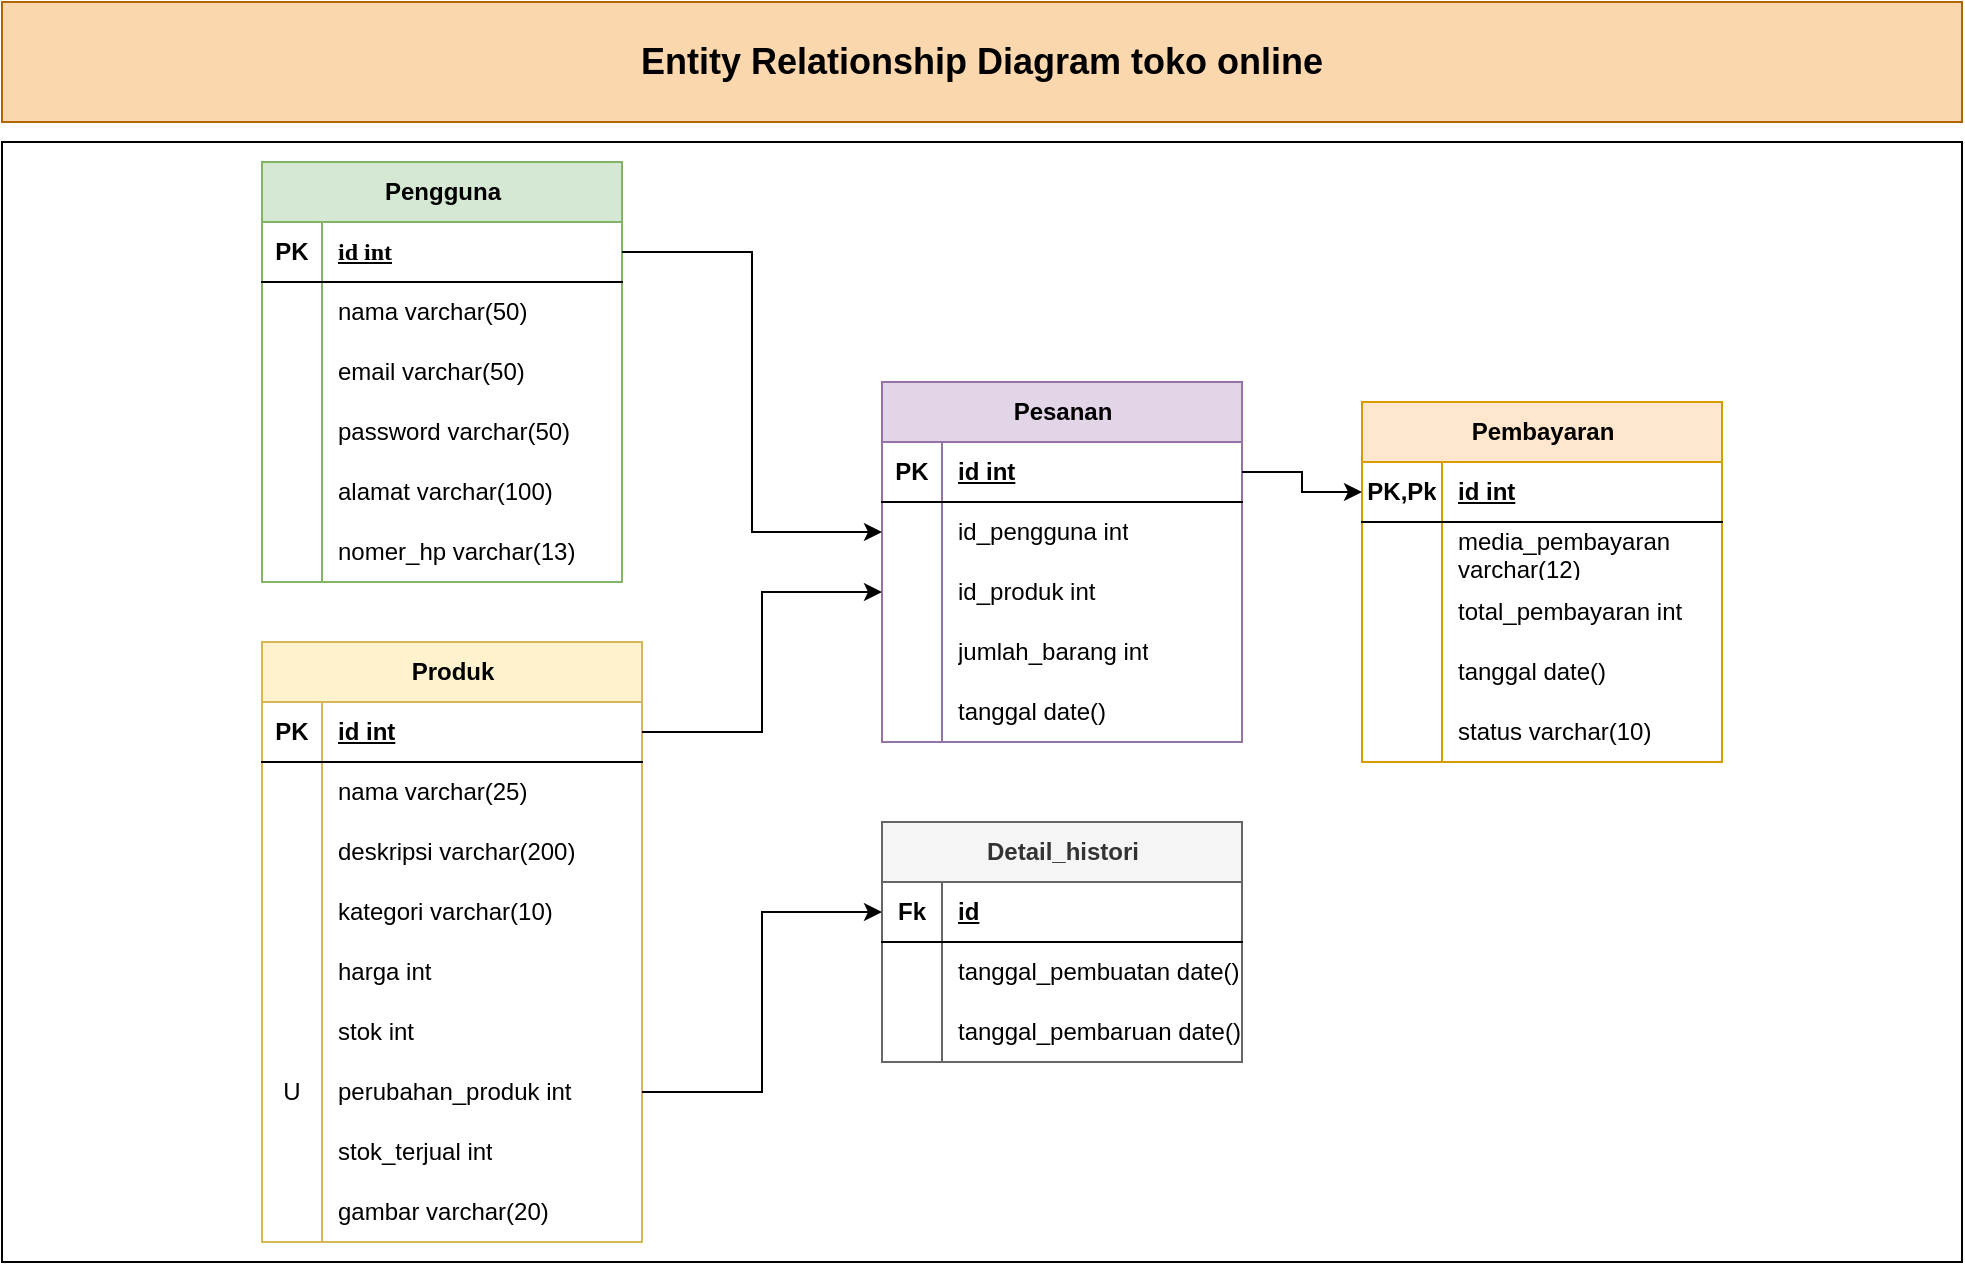 <mxfile version="21.3.3" type="github">
  <diagram id="R2lEEEUBdFMjLlhIrx00" name="Page-1">
    <mxGraphModel dx="1885" dy="565" grid="1" gridSize="10" guides="1" tooltips="1" connect="1" arrows="1" fold="1" page="1" pageScale="1" pageWidth="850" pageHeight="1100" math="0" shadow="0" extFonts="Permanent Marker^https://fonts.googleapis.com/css?family=Permanent+Marker">
      <root>
        <mxCell id="0" />
        <mxCell id="1" parent="0" />
        <mxCell id="idHBYCq8AWL4avDtjtjS-47" value="" style="rounded=0;whiteSpace=wrap;html=1;" vertex="1" parent="1">
          <mxGeometry x="-140" y="150" width="980" height="560" as="geometry" />
        </mxCell>
        <mxCell id="5XsMmQB9viTLJPg_GMzA-33" value="Produk" style="shape=table;startSize=30;container=1;collapsible=1;childLayout=tableLayout;fixedRows=1;rowLines=0;fontStyle=1;align=center;resizeLast=1;html=1;fillColor=#fff2cc;strokeColor=#d6b656;" parent="1" vertex="1">
          <mxGeometry x="-10" y="400" width="190" height="300" as="geometry" />
        </mxCell>
        <mxCell id="5XsMmQB9viTLJPg_GMzA-34" value="" style="shape=tableRow;horizontal=0;startSize=0;swimlaneHead=0;swimlaneBody=0;fillColor=none;collapsible=0;dropTarget=0;points=[[0,0.5],[1,0.5]];portConstraint=eastwest;top=0;left=0;right=0;bottom=1;" parent="5XsMmQB9viTLJPg_GMzA-33" vertex="1">
          <mxGeometry y="30" width="190" height="30" as="geometry" />
        </mxCell>
        <mxCell id="5XsMmQB9viTLJPg_GMzA-35" value="PK" style="shape=partialRectangle;connectable=0;fillColor=none;top=0;left=0;bottom=0;right=0;fontStyle=1;overflow=hidden;whiteSpace=wrap;html=1;" parent="5XsMmQB9viTLJPg_GMzA-34" vertex="1">
          <mxGeometry width="30" height="30" as="geometry">
            <mxRectangle width="30" height="30" as="alternateBounds" />
          </mxGeometry>
        </mxCell>
        <mxCell id="5XsMmQB9viTLJPg_GMzA-36" value="id int" style="shape=partialRectangle;connectable=0;fillColor=none;top=0;left=0;bottom=0;right=0;align=left;spacingLeft=6;fontStyle=5;overflow=hidden;whiteSpace=wrap;html=1;" parent="5XsMmQB9viTLJPg_GMzA-34" vertex="1">
          <mxGeometry x="30" width="160" height="30" as="geometry">
            <mxRectangle width="160" height="30" as="alternateBounds" />
          </mxGeometry>
        </mxCell>
        <mxCell id="5XsMmQB9viTLJPg_GMzA-37" value="" style="shape=tableRow;horizontal=0;startSize=0;swimlaneHead=0;swimlaneBody=0;fillColor=none;collapsible=0;dropTarget=0;points=[[0,0.5],[1,0.5]];portConstraint=eastwest;top=0;left=0;right=0;bottom=0;" parent="5XsMmQB9viTLJPg_GMzA-33" vertex="1">
          <mxGeometry y="60" width="190" height="30" as="geometry" />
        </mxCell>
        <mxCell id="5XsMmQB9viTLJPg_GMzA-38" value="" style="shape=partialRectangle;connectable=0;fillColor=none;top=0;left=0;bottom=0;right=0;editable=1;overflow=hidden;whiteSpace=wrap;html=1;" parent="5XsMmQB9viTLJPg_GMzA-37" vertex="1">
          <mxGeometry width="30" height="30" as="geometry">
            <mxRectangle width="30" height="30" as="alternateBounds" />
          </mxGeometry>
        </mxCell>
        <mxCell id="5XsMmQB9viTLJPg_GMzA-39" value="nama varchar(25)" style="shape=partialRectangle;connectable=0;fillColor=none;top=0;left=0;bottom=0;right=0;align=left;spacingLeft=6;overflow=hidden;whiteSpace=wrap;html=1;" parent="5XsMmQB9viTLJPg_GMzA-37" vertex="1">
          <mxGeometry x="30" width="160" height="30" as="geometry">
            <mxRectangle width="160" height="30" as="alternateBounds" />
          </mxGeometry>
        </mxCell>
        <mxCell id="5XsMmQB9viTLJPg_GMzA-40" value="" style="shape=tableRow;horizontal=0;startSize=0;swimlaneHead=0;swimlaneBody=0;fillColor=none;collapsible=0;dropTarget=0;points=[[0,0.5],[1,0.5]];portConstraint=eastwest;top=0;left=0;right=0;bottom=0;" parent="5XsMmQB9viTLJPg_GMzA-33" vertex="1">
          <mxGeometry y="90" width="190" height="30" as="geometry" />
        </mxCell>
        <mxCell id="5XsMmQB9viTLJPg_GMzA-41" value="" style="shape=partialRectangle;connectable=0;fillColor=none;top=0;left=0;bottom=0;right=0;editable=1;overflow=hidden;whiteSpace=wrap;html=1;" parent="5XsMmQB9viTLJPg_GMzA-40" vertex="1">
          <mxGeometry width="30" height="30" as="geometry">
            <mxRectangle width="30" height="30" as="alternateBounds" />
          </mxGeometry>
        </mxCell>
        <mxCell id="5XsMmQB9viTLJPg_GMzA-42" value="deskripsi varchar(200)" style="shape=partialRectangle;connectable=0;fillColor=none;top=0;left=0;bottom=0;right=0;align=left;spacingLeft=6;overflow=hidden;whiteSpace=wrap;html=1;" parent="5XsMmQB9viTLJPg_GMzA-40" vertex="1">
          <mxGeometry x="30" width="160" height="30" as="geometry">
            <mxRectangle width="160" height="30" as="alternateBounds" />
          </mxGeometry>
        </mxCell>
        <mxCell id="5XsMmQB9viTLJPg_GMzA-43" value="" style="shape=tableRow;horizontal=0;startSize=0;swimlaneHead=0;swimlaneBody=0;fillColor=none;collapsible=0;dropTarget=0;points=[[0,0.5],[1,0.5]];portConstraint=eastwest;top=0;left=0;right=0;bottom=0;" parent="5XsMmQB9viTLJPg_GMzA-33" vertex="1">
          <mxGeometry y="120" width="190" height="30" as="geometry" />
        </mxCell>
        <mxCell id="5XsMmQB9viTLJPg_GMzA-44" value="" style="shape=partialRectangle;connectable=0;fillColor=none;top=0;left=0;bottom=0;right=0;editable=1;overflow=hidden;whiteSpace=wrap;html=1;" parent="5XsMmQB9viTLJPg_GMzA-43" vertex="1">
          <mxGeometry width="30" height="30" as="geometry">
            <mxRectangle width="30" height="30" as="alternateBounds" />
          </mxGeometry>
        </mxCell>
        <mxCell id="5XsMmQB9viTLJPg_GMzA-45" value="kategori varchar(10)" style="shape=partialRectangle;connectable=0;fillColor=none;top=0;left=0;bottom=0;right=0;align=left;spacingLeft=6;overflow=hidden;whiteSpace=wrap;html=1;" parent="5XsMmQB9viTLJPg_GMzA-43" vertex="1">
          <mxGeometry x="30" width="160" height="30" as="geometry">
            <mxRectangle width="160" height="30" as="alternateBounds" />
          </mxGeometry>
        </mxCell>
        <mxCell id="5XsMmQB9viTLJPg_GMzA-46" value="" style="shape=tableRow;horizontal=0;startSize=0;swimlaneHead=0;swimlaneBody=0;fillColor=none;collapsible=0;dropTarget=0;points=[[0,0.5],[1,0.5]];portConstraint=eastwest;top=0;left=0;right=0;bottom=0;" parent="5XsMmQB9viTLJPg_GMzA-33" vertex="1">
          <mxGeometry y="150" width="190" height="30" as="geometry" />
        </mxCell>
        <mxCell id="5XsMmQB9viTLJPg_GMzA-47" value="" style="shape=partialRectangle;connectable=0;fillColor=none;top=0;left=0;bottom=0;right=0;editable=1;overflow=hidden;whiteSpace=wrap;html=1;" parent="5XsMmQB9viTLJPg_GMzA-46" vertex="1">
          <mxGeometry width="30" height="30" as="geometry">
            <mxRectangle width="30" height="30" as="alternateBounds" />
          </mxGeometry>
        </mxCell>
        <mxCell id="5XsMmQB9viTLJPg_GMzA-48" value="harga int" style="shape=partialRectangle;connectable=0;fillColor=none;top=0;left=0;bottom=0;right=0;align=left;spacingLeft=6;overflow=hidden;whiteSpace=wrap;html=1;" parent="5XsMmQB9viTLJPg_GMzA-46" vertex="1">
          <mxGeometry x="30" width="160" height="30" as="geometry">
            <mxRectangle width="160" height="30" as="alternateBounds" />
          </mxGeometry>
        </mxCell>
        <mxCell id="5XsMmQB9viTLJPg_GMzA-49" value="" style="shape=tableRow;horizontal=0;startSize=0;swimlaneHead=0;swimlaneBody=0;fillColor=none;collapsible=0;dropTarget=0;points=[[0,0.5],[1,0.5]];portConstraint=eastwest;top=0;left=0;right=0;bottom=0;" parent="5XsMmQB9viTLJPg_GMzA-33" vertex="1">
          <mxGeometry y="180" width="190" height="30" as="geometry" />
        </mxCell>
        <mxCell id="5XsMmQB9viTLJPg_GMzA-50" value="" style="shape=partialRectangle;connectable=0;fillColor=none;top=0;left=0;bottom=0;right=0;editable=1;overflow=hidden;whiteSpace=wrap;html=1;" parent="5XsMmQB9viTLJPg_GMzA-49" vertex="1">
          <mxGeometry width="30" height="30" as="geometry">
            <mxRectangle width="30" height="30" as="alternateBounds" />
          </mxGeometry>
        </mxCell>
        <mxCell id="5XsMmQB9viTLJPg_GMzA-51" value="stok int" style="shape=partialRectangle;connectable=0;fillColor=none;top=0;left=0;bottom=0;right=0;align=left;spacingLeft=6;overflow=hidden;whiteSpace=wrap;html=1;" parent="5XsMmQB9viTLJPg_GMzA-49" vertex="1">
          <mxGeometry x="30" width="160" height="30" as="geometry">
            <mxRectangle width="160" height="30" as="alternateBounds" />
          </mxGeometry>
        </mxCell>
        <mxCell id="5XsMmQB9viTLJPg_GMzA-74" value="" style="shape=tableRow;horizontal=0;startSize=0;swimlaneHead=0;swimlaneBody=0;fillColor=none;collapsible=0;dropTarget=0;points=[[0,0.5],[1,0.5]];portConstraint=eastwest;top=0;left=0;right=0;bottom=0;" parent="5XsMmQB9viTLJPg_GMzA-33" vertex="1">
          <mxGeometry y="210" width="190" height="30" as="geometry" />
        </mxCell>
        <mxCell id="5XsMmQB9viTLJPg_GMzA-75" value="U" style="shape=partialRectangle;connectable=0;fillColor=none;top=0;left=0;bottom=0;right=0;editable=1;overflow=hidden;whiteSpace=wrap;html=1;" parent="5XsMmQB9viTLJPg_GMzA-74" vertex="1">
          <mxGeometry width="30" height="30" as="geometry">
            <mxRectangle width="30" height="30" as="alternateBounds" />
          </mxGeometry>
        </mxCell>
        <mxCell id="5XsMmQB9viTLJPg_GMzA-76" value="&lt;div&gt;perubahan_produk int&lt;/div&gt;" style="shape=partialRectangle;connectable=0;fillColor=none;top=0;left=0;bottom=0;right=0;align=left;spacingLeft=6;overflow=hidden;whiteSpace=wrap;html=1;" parent="5XsMmQB9viTLJPg_GMzA-74" vertex="1">
          <mxGeometry x="30" width="160" height="30" as="geometry">
            <mxRectangle width="160" height="30" as="alternateBounds" />
          </mxGeometry>
        </mxCell>
        <mxCell id="5XsMmQB9viTLJPg_GMzA-77" value="" style="shape=tableRow;horizontal=0;startSize=0;swimlaneHead=0;swimlaneBody=0;fillColor=none;collapsible=0;dropTarget=0;points=[[0,0.5],[1,0.5]];portConstraint=eastwest;top=0;left=0;right=0;bottom=0;" parent="5XsMmQB9viTLJPg_GMzA-33" vertex="1">
          <mxGeometry y="240" width="190" height="30" as="geometry" />
        </mxCell>
        <mxCell id="5XsMmQB9viTLJPg_GMzA-78" value="" style="shape=partialRectangle;connectable=0;fillColor=none;top=0;left=0;bottom=0;right=0;editable=1;overflow=hidden;whiteSpace=wrap;html=1;" parent="5XsMmQB9viTLJPg_GMzA-77" vertex="1">
          <mxGeometry width="30" height="30" as="geometry">
            <mxRectangle width="30" height="30" as="alternateBounds" />
          </mxGeometry>
        </mxCell>
        <mxCell id="5XsMmQB9viTLJPg_GMzA-79" value="stok_terjual int" style="shape=partialRectangle;connectable=0;fillColor=none;top=0;left=0;bottom=0;right=0;align=left;spacingLeft=6;overflow=hidden;whiteSpace=wrap;html=1;" parent="5XsMmQB9viTLJPg_GMzA-77" vertex="1">
          <mxGeometry x="30" width="160" height="30" as="geometry">
            <mxRectangle width="160" height="30" as="alternateBounds" />
          </mxGeometry>
        </mxCell>
        <mxCell id="idHBYCq8AWL4avDtjtjS-1" value="" style="shape=tableRow;horizontal=0;startSize=0;swimlaneHead=0;swimlaneBody=0;fillColor=none;collapsible=0;dropTarget=0;points=[[0,0.5],[1,0.5]];portConstraint=eastwest;top=0;left=0;right=0;bottom=0;" vertex="1" parent="5XsMmQB9viTLJPg_GMzA-33">
          <mxGeometry y="270" width="190" height="30" as="geometry" />
        </mxCell>
        <mxCell id="idHBYCq8AWL4avDtjtjS-2" value="" style="shape=partialRectangle;connectable=0;fillColor=none;top=0;left=0;bottom=0;right=0;editable=1;overflow=hidden;whiteSpace=wrap;html=1;" vertex="1" parent="idHBYCq8AWL4avDtjtjS-1">
          <mxGeometry width="30" height="30" as="geometry">
            <mxRectangle width="30" height="30" as="alternateBounds" />
          </mxGeometry>
        </mxCell>
        <mxCell id="idHBYCq8AWL4avDtjtjS-3" value="gambar varchar(20)" style="shape=partialRectangle;connectable=0;fillColor=none;top=0;left=0;bottom=0;right=0;align=left;spacingLeft=6;overflow=hidden;whiteSpace=wrap;html=1;" vertex="1" parent="idHBYCq8AWL4avDtjtjS-1">
          <mxGeometry x="30" width="160" height="30" as="geometry">
            <mxRectangle width="160" height="30" as="alternateBounds" />
          </mxGeometry>
        </mxCell>
        <mxCell id="5XsMmQB9viTLJPg_GMzA-52" value="Pengguna" style="shape=table;startSize=30;container=1;collapsible=1;childLayout=tableLayout;fixedRows=1;rowLines=0;fontStyle=1;align=center;resizeLast=1;html=1;fillColor=#d5e8d4;strokeColor=#82b366;" parent="1" vertex="1">
          <mxGeometry x="-10" y="160" width="180" height="210" as="geometry" />
        </mxCell>
        <mxCell id="5XsMmQB9viTLJPg_GMzA-53" value="" style="shape=tableRow;horizontal=0;startSize=0;swimlaneHead=0;swimlaneBody=0;fillColor=none;collapsible=0;dropTarget=0;points=[[0,0.5],[1,0.5]];portConstraint=eastwest;top=0;left=0;right=0;bottom=1;" parent="5XsMmQB9viTLJPg_GMzA-52" vertex="1">
          <mxGeometry y="30" width="180" height="30" as="geometry" />
        </mxCell>
        <mxCell id="5XsMmQB9viTLJPg_GMzA-54" value="PK" style="shape=partialRectangle;connectable=0;fillColor=none;top=0;left=0;bottom=0;right=0;fontStyle=1;overflow=hidden;whiteSpace=wrap;html=1;" parent="5XsMmQB9viTLJPg_GMzA-53" vertex="1">
          <mxGeometry width="30" height="30" as="geometry">
            <mxRectangle width="30" height="30" as="alternateBounds" />
          </mxGeometry>
        </mxCell>
        <mxCell id="5XsMmQB9viTLJPg_GMzA-55" value="&lt;font face=&quot;Times New Roman&quot;&gt;id int&lt;/font&gt;" style="shape=partialRectangle;connectable=0;fillColor=none;top=0;left=0;bottom=0;right=0;align=left;spacingLeft=6;fontStyle=5;overflow=hidden;whiteSpace=wrap;html=1;" parent="5XsMmQB9viTLJPg_GMzA-53" vertex="1">
          <mxGeometry x="30" width="150" height="30" as="geometry">
            <mxRectangle width="150" height="30" as="alternateBounds" />
          </mxGeometry>
        </mxCell>
        <mxCell id="5XsMmQB9viTLJPg_GMzA-56" value="" style="shape=tableRow;horizontal=0;startSize=0;swimlaneHead=0;swimlaneBody=0;fillColor=none;collapsible=0;dropTarget=0;points=[[0,0.5],[1,0.5]];portConstraint=eastwest;top=0;left=0;right=0;bottom=0;" parent="5XsMmQB9viTLJPg_GMzA-52" vertex="1">
          <mxGeometry y="60" width="180" height="30" as="geometry" />
        </mxCell>
        <mxCell id="5XsMmQB9viTLJPg_GMzA-57" value="" style="shape=partialRectangle;connectable=0;fillColor=none;top=0;left=0;bottom=0;right=0;editable=1;overflow=hidden;whiteSpace=wrap;html=1;" parent="5XsMmQB9viTLJPg_GMzA-56" vertex="1">
          <mxGeometry width="30" height="30" as="geometry">
            <mxRectangle width="30" height="30" as="alternateBounds" />
          </mxGeometry>
        </mxCell>
        <mxCell id="5XsMmQB9viTLJPg_GMzA-58" value="nama varchar(50)" style="shape=partialRectangle;connectable=0;fillColor=none;top=0;left=0;bottom=0;right=0;align=left;spacingLeft=6;overflow=hidden;whiteSpace=wrap;html=1;" parent="5XsMmQB9viTLJPg_GMzA-56" vertex="1">
          <mxGeometry x="30" width="150" height="30" as="geometry">
            <mxRectangle width="150" height="30" as="alternateBounds" />
          </mxGeometry>
        </mxCell>
        <mxCell id="5XsMmQB9viTLJPg_GMzA-59" value="" style="shape=tableRow;horizontal=0;startSize=0;swimlaneHead=0;swimlaneBody=0;fillColor=none;collapsible=0;dropTarget=0;points=[[0,0.5],[1,0.5]];portConstraint=eastwest;top=0;left=0;right=0;bottom=0;" parent="5XsMmQB9viTLJPg_GMzA-52" vertex="1">
          <mxGeometry y="90" width="180" height="30" as="geometry" />
        </mxCell>
        <mxCell id="5XsMmQB9viTLJPg_GMzA-60" value="" style="shape=partialRectangle;connectable=0;fillColor=none;top=0;left=0;bottom=0;right=0;editable=1;overflow=hidden;whiteSpace=wrap;html=1;" parent="5XsMmQB9viTLJPg_GMzA-59" vertex="1">
          <mxGeometry width="30" height="30" as="geometry">
            <mxRectangle width="30" height="30" as="alternateBounds" />
          </mxGeometry>
        </mxCell>
        <mxCell id="5XsMmQB9viTLJPg_GMzA-61" value="email varchar(50)" style="shape=partialRectangle;connectable=0;fillColor=none;top=0;left=0;bottom=0;right=0;align=left;spacingLeft=6;overflow=hidden;whiteSpace=wrap;html=1;" parent="5XsMmQB9viTLJPg_GMzA-59" vertex="1">
          <mxGeometry x="30" width="150" height="30" as="geometry">
            <mxRectangle width="150" height="30" as="alternateBounds" />
          </mxGeometry>
        </mxCell>
        <mxCell id="5XsMmQB9viTLJPg_GMzA-62" value="" style="shape=tableRow;horizontal=0;startSize=0;swimlaneHead=0;swimlaneBody=0;fillColor=none;collapsible=0;dropTarget=0;points=[[0,0.5],[1,0.5]];portConstraint=eastwest;top=0;left=0;right=0;bottom=0;" parent="5XsMmQB9viTLJPg_GMzA-52" vertex="1">
          <mxGeometry y="120" width="180" height="30" as="geometry" />
        </mxCell>
        <mxCell id="5XsMmQB9viTLJPg_GMzA-63" value="" style="shape=partialRectangle;connectable=0;fillColor=none;top=0;left=0;bottom=0;right=0;editable=1;overflow=hidden;whiteSpace=wrap;html=1;" parent="5XsMmQB9viTLJPg_GMzA-62" vertex="1">
          <mxGeometry width="30" height="30" as="geometry">
            <mxRectangle width="30" height="30" as="alternateBounds" />
          </mxGeometry>
        </mxCell>
        <mxCell id="5XsMmQB9viTLJPg_GMzA-64" value="password varchar(50)" style="shape=partialRectangle;connectable=0;fillColor=none;top=0;left=0;bottom=0;right=0;align=left;spacingLeft=6;overflow=hidden;whiteSpace=wrap;html=1;" parent="5XsMmQB9viTLJPg_GMzA-62" vertex="1">
          <mxGeometry x="30" width="150" height="30" as="geometry">
            <mxRectangle width="150" height="30" as="alternateBounds" />
          </mxGeometry>
        </mxCell>
        <mxCell id="5XsMmQB9viTLJPg_GMzA-65" value="" style="shape=tableRow;horizontal=0;startSize=0;swimlaneHead=0;swimlaneBody=0;fillColor=none;collapsible=0;dropTarget=0;points=[[0,0.5],[1,0.5]];portConstraint=eastwest;top=0;left=0;right=0;bottom=0;" parent="5XsMmQB9viTLJPg_GMzA-52" vertex="1">
          <mxGeometry y="150" width="180" height="30" as="geometry" />
        </mxCell>
        <mxCell id="5XsMmQB9viTLJPg_GMzA-66" value="" style="shape=partialRectangle;connectable=0;fillColor=none;top=0;left=0;bottom=0;right=0;editable=1;overflow=hidden;whiteSpace=wrap;html=1;" parent="5XsMmQB9viTLJPg_GMzA-65" vertex="1">
          <mxGeometry width="30" height="30" as="geometry">
            <mxRectangle width="30" height="30" as="alternateBounds" />
          </mxGeometry>
        </mxCell>
        <mxCell id="5XsMmQB9viTLJPg_GMzA-67" value="alamat varchar(100)" style="shape=partialRectangle;connectable=0;fillColor=none;top=0;left=0;bottom=0;right=0;align=left;spacingLeft=6;overflow=hidden;whiteSpace=wrap;html=1;" parent="5XsMmQB9viTLJPg_GMzA-65" vertex="1">
          <mxGeometry x="30" width="150" height="30" as="geometry">
            <mxRectangle width="150" height="30" as="alternateBounds" />
          </mxGeometry>
        </mxCell>
        <mxCell id="5XsMmQB9viTLJPg_GMzA-68" value="" style="shape=tableRow;horizontal=0;startSize=0;swimlaneHead=0;swimlaneBody=0;fillColor=none;collapsible=0;dropTarget=0;points=[[0,0.5],[1,0.5]];portConstraint=eastwest;top=0;left=0;right=0;bottom=0;" parent="5XsMmQB9viTLJPg_GMzA-52" vertex="1">
          <mxGeometry y="180" width="180" height="30" as="geometry" />
        </mxCell>
        <mxCell id="5XsMmQB9viTLJPg_GMzA-69" value="" style="shape=partialRectangle;connectable=0;fillColor=none;top=0;left=0;bottom=0;right=0;editable=1;overflow=hidden;whiteSpace=wrap;html=1;" parent="5XsMmQB9viTLJPg_GMzA-68" vertex="1">
          <mxGeometry width="30" height="30" as="geometry">
            <mxRectangle width="30" height="30" as="alternateBounds" />
          </mxGeometry>
        </mxCell>
        <mxCell id="5XsMmQB9viTLJPg_GMzA-70" value="nomer_hp varchar(13)" style="shape=partialRectangle;connectable=0;fillColor=none;top=0;left=0;bottom=0;right=0;align=left;spacingLeft=6;overflow=hidden;whiteSpace=wrap;html=1;" parent="5XsMmQB9viTLJPg_GMzA-68" vertex="1">
          <mxGeometry x="30" width="150" height="30" as="geometry">
            <mxRectangle width="150" height="30" as="alternateBounds" />
          </mxGeometry>
        </mxCell>
        <mxCell id="5XsMmQB9viTLJPg_GMzA-83" value="Pesanan" style="shape=table;startSize=30;container=1;collapsible=1;childLayout=tableLayout;fixedRows=1;rowLines=0;fontStyle=1;align=center;resizeLast=1;html=1;fillColor=#e1d5e7;strokeColor=#9673a6;" parent="1" vertex="1">
          <mxGeometry x="300" y="270" width="180" height="180" as="geometry" />
        </mxCell>
        <mxCell id="5XsMmQB9viTLJPg_GMzA-84" value="" style="shape=tableRow;horizontal=0;startSize=0;swimlaneHead=0;swimlaneBody=0;fillColor=none;collapsible=0;dropTarget=0;points=[[0,0.5],[1,0.5]];portConstraint=eastwest;top=0;left=0;right=0;bottom=1;" parent="5XsMmQB9viTLJPg_GMzA-83" vertex="1">
          <mxGeometry y="30" width="180" height="30" as="geometry" />
        </mxCell>
        <mxCell id="5XsMmQB9viTLJPg_GMzA-85" value="PK" style="shape=partialRectangle;connectable=0;fillColor=none;top=0;left=0;bottom=0;right=0;fontStyle=1;overflow=hidden;whiteSpace=wrap;html=1;" parent="5XsMmQB9viTLJPg_GMzA-84" vertex="1">
          <mxGeometry width="30" height="30" as="geometry">
            <mxRectangle width="30" height="30" as="alternateBounds" />
          </mxGeometry>
        </mxCell>
        <mxCell id="5XsMmQB9viTLJPg_GMzA-86" value="id int" style="shape=partialRectangle;connectable=0;fillColor=none;top=0;left=0;bottom=0;right=0;align=left;spacingLeft=6;fontStyle=5;overflow=hidden;whiteSpace=wrap;html=1;" parent="5XsMmQB9viTLJPg_GMzA-84" vertex="1">
          <mxGeometry x="30" width="150" height="30" as="geometry">
            <mxRectangle width="150" height="30" as="alternateBounds" />
          </mxGeometry>
        </mxCell>
        <mxCell id="5XsMmQB9viTLJPg_GMzA-90" value="" style="shape=tableRow;horizontal=0;startSize=0;swimlaneHead=0;swimlaneBody=0;fillColor=none;collapsible=0;dropTarget=0;points=[[0,0.5],[1,0.5]];portConstraint=eastwest;top=0;left=0;right=0;bottom=0;" parent="5XsMmQB9viTLJPg_GMzA-83" vertex="1">
          <mxGeometry y="60" width="180" height="30" as="geometry" />
        </mxCell>
        <mxCell id="5XsMmQB9viTLJPg_GMzA-91" value="" style="shape=partialRectangle;connectable=0;fillColor=none;top=0;left=0;bottom=0;right=0;editable=1;overflow=hidden;whiteSpace=wrap;html=1;" parent="5XsMmQB9viTLJPg_GMzA-90" vertex="1">
          <mxGeometry width="30" height="30" as="geometry">
            <mxRectangle width="30" height="30" as="alternateBounds" />
          </mxGeometry>
        </mxCell>
        <mxCell id="5XsMmQB9viTLJPg_GMzA-92" value="id_pengguna int" style="shape=partialRectangle;connectable=0;fillColor=none;top=0;left=0;bottom=0;right=0;align=left;spacingLeft=6;overflow=hidden;whiteSpace=wrap;html=1;" parent="5XsMmQB9viTLJPg_GMzA-90" vertex="1">
          <mxGeometry x="30" width="150" height="30" as="geometry">
            <mxRectangle width="150" height="30" as="alternateBounds" />
          </mxGeometry>
        </mxCell>
        <mxCell id="5XsMmQB9viTLJPg_GMzA-87" value="" style="shape=tableRow;horizontal=0;startSize=0;swimlaneHead=0;swimlaneBody=0;fillColor=none;collapsible=0;dropTarget=0;points=[[0,0.5],[1,0.5]];portConstraint=eastwest;top=0;left=0;right=0;bottom=0;" parent="5XsMmQB9viTLJPg_GMzA-83" vertex="1">
          <mxGeometry y="90" width="180" height="30" as="geometry" />
        </mxCell>
        <mxCell id="5XsMmQB9viTLJPg_GMzA-88" value="" style="shape=partialRectangle;connectable=0;fillColor=none;top=0;left=0;bottom=0;right=0;editable=1;overflow=hidden;whiteSpace=wrap;html=1;" parent="5XsMmQB9viTLJPg_GMzA-87" vertex="1">
          <mxGeometry width="30" height="30" as="geometry">
            <mxRectangle width="30" height="30" as="alternateBounds" />
          </mxGeometry>
        </mxCell>
        <mxCell id="5XsMmQB9viTLJPg_GMzA-89" value="id_produk int" style="shape=partialRectangle;connectable=0;fillColor=none;top=0;left=0;bottom=0;right=0;align=left;spacingLeft=6;overflow=hidden;whiteSpace=wrap;html=1;" parent="5XsMmQB9viTLJPg_GMzA-87" vertex="1">
          <mxGeometry x="30" width="150" height="30" as="geometry">
            <mxRectangle width="150" height="30" as="alternateBounds" />
          </mxGeometry>
        </mxCell>
        <mxCell id="idHBYCq8AWL4avDtjtjS-42" value="" style="shape=tableRow;horizontal=0;startSize=0;swimlaneHead=0;swimlaneBody=0;fillColor=none;collapsible=0;dropTarget=0;points=[[0,0.5],[1,0.5]];portConstraint=eastwest;top=0;left=0;right=0;bottom=0;" vertex="1" parent="5XsMmQB9viTLJPg_GMzA-83">
          <mxGeometry y="120" width="180" height="30" as="geometry" />
        </mxCell>
        <mxCell id="idHBYCq8AWL4avDtjtjS-43" value="" style="shape=partialRectangle;connectable=0;fillColor=none;top=0;left=0;bottom=0;right=0;editable=1;overflow=hidden;whiteSpace=wrap;html=1;" vertex="1" parent="idHBYCq8AWL4avDtjtjS-42">
          <mxGeometry width="30" height="30" as="geometry">
            <mxRectangle width="30" height="30" as="alternateBounds" />
          </mxGeometry>
        </mxCell>
        <mxCell id="idHBYCq8AWL4avDtjtjS-44" value="jumlah_barang int" style="shape=partialRectangle;connectable=0;fillColor=none;top=0;left=0;bottom=0;right=0;align=left;spacingLeft=6;overflow=hidden;whiteSpace=wrap;html=1;" vertex="1" parent="idHBYCq8AWL4avDtjtjS-42">
          <mxGeometry x="30" width="150" height="30" as="geometry">
            <mxRectangle width="150" height="30" as="alternateBounds" />
          </mxGeometry>
        </mxCell>
        <mxCell id="idHBYCq8AWL4avDtjtjS-49" value="" style="shape=tableRow;horizontal=0;startSize=0;swimlaneHead=0;swimlaneBody=0;fillColor=none;collapsible=0;dropTarget=0;points=[[0,0.5],[1,0.5]];portConstraint=eastwest;top=0;left=0;right=0;bottom=0;" vertex="1" parent="5XsMmQB9viTLJPg_GMzA-83">
          <mxGeometry y="150" width="180" height="30" as="geometry" />
        </mxCell>
        <mxCell id="idHBYCq8AWL4avDtjtjS-50" value="" style="shape=partialRectangle;connectable=0;fillColor=none;top=0;left=0;bottom=0;right=0;editable=1;overflow=hidden;whiteSpace=wrap;html=1;" vertex="1" parent="idHBYCq8AWL4avDtjtjS-49">
          <mxGeometry width="30" height="30" as="geometry">
            <mxRectangle width="30" height="30" as="alternateBounds" />
          </mxGeometry>
        </mxCell>
        <mxCell id="idHBYCq8AWL4avDtjtjS-51" value="tanggal date()" style="shape=partialRectangle;connectable=0;fillColor=none;top=0;left=0;bottom=0;right=0;align=left;spacingLeft=6;overflow=hidden;whiteSpace=wrap;html=1;" vertex="1" parent="idHBYCq8AWL4avDtjtjS-49">
          <mxGeometry x="30" width="150" height="30" as="geometry">
            <mxRectangle width="150" height="30" as="alternateBounds" />
          </mxGeometry>
        </mxCell>
        <mxCell id="5XsMmQB9viTLJPg_GMzA-112" value="Detail_histori" style="shape=table;startSize=30;container=1;collapsible=1;childLayout=tableLayout;fixedRows=1;rowLines=0;fontStyle=1;align=center;resizeLast=1;html=1;fillColor=#f5f5f5;fontColor=#333333;strokeColor=#666666;" parent="1" vertex="1">
          <mxGeometry x="300" y="490" width="180" height="120" as="geometry" />
        </mxCell>
        <mxCell id="5XsMmQB9viTLJPg_GMzA-113" value="" style="shape=tableRow;horizontal=0;startSize=0;swimlaneHead=0;swimlaneBody=0;fillColor=none;collapsible=0;dropTarget=0;points=[[0,0.5],[1,0.5]];portConstraint=eastwest;top=0;left=0;right=0;bottom=1;" parent="5XsMmQB9viTLJPg_GMzA-112" vertex="1">
          <mxGeometry y="30" width="180" height="30" as="geometry" />
        </mxCell>
        <mxCell id="5XsMmQB9viTLJPg_GMzA-114" value="Fk" style="shape=partialRectangle;connectable=0;fillColor=none;top=0;left=0;bottom=0;right=0;fontStyle=1;overflow=hidden;whiteSpace=wrap;html=1;" parent="5XsMmQB9viTLJPg_GMzA-113" vertex="1">
          <mxGeometry width="30" height="30" as="geometry">
            <mxRectangle width="30" height="30" as="alternateBounds" />
          </mxGeometry>
        </mxCell>
        <mxCell id="5XsMmQB9viTLJPg_GMzA-115" value="id" style="shape=partialRectangle;connectable=0;fillColor=none;top=0;left=0;bottom=0;right=0;align=left;spacingLeft=6;fontStyle=5;overflow=hidden;whiteSpace=wrap;html=1;" parent="5XsMmQB9viTLJPg_GMzA-113" vertex="1">
          <mxGeometry x="30" width="150" height="30" as="geometry">
            <mxRectangle width="150" height="30" as="alternateBounds" />
          </mxGeometry>
        </mxCell>
        <mxCell id="5XsMmQB9viTLJPg_GMzA-116" value="" style="shape=tableRow;horizontal=0;startSize=0;swimlaneHead=0;swimlaneBody=0;fillColor=none;collapsible=0;dropTarget=0;points=[[0,0.5],[1,0.5]];portConstraint=eastwest;top=0;left=0;right=0;bottom=0;" parent="5XsMmQB9viTLJPg_GMzA-112" vertex="1">
          <mxGeometry y="60" width="180" height="30" as="geometry" />
        </mxCell>
        <mxCell id="5XsMmQB9viTLJPg_GMzA-117" value="" style="shape=partialRectangle;connectable=0;fillColor=none;top=0;left=0;bottom=0;right=0;editable=1;overflow=hidden;whiteSpace=wrap;html=1;" parent="5XsMmQB9viTLJPg_GMzA-116" vertex="1">
          <mxGeometry width="30" height="30" as="geometry">
            <mxRectangle width="30" height="30" as="alternateBounds" />
          </mxGeometry>
        </mxCell>
        <mxCell id="5XsMmQB9viTLJPg_GMzA-118" value="tanggal_pembuatan date()" style="shape=partialRectangle;connectable=0;fillColor=none;top=0;left=0;bottom=0;right=0;align=left;spacingLeft=6;overflow=hidden;whiteSpace=wrap;html=1;" parent="5XsMmQB9viTLJPg_GMzA-116" vertex="1">
          <mxGeometry x="30" width="150" height="30" as="geometry">
            <mxRectangle width="150" height="30" as="alternateBounds" />
          </mxGeometry>
        </mxCell>
        <mxCell id="5XsMmQB9viTLJPg_GMzA-119" value="" style="shape=tableRow;horizontal=0;startSize=0;swimlaneHead=0;swimlaneBody=0;fillColor=none;collapsible=0;dropTarget=0;points=[[0,0.5],[1,0.5]];portConstraint=eastwest;top=0;left=0;right=0;bottom=0;" parent="5XsMmQB9viTLJPg_GMzA-112" vertex="1">
          <mxGeometry y="90" width="180" height="30" as="geometry" />
        </mxCell>
        <mxCell id="5XsMmQB9viTLJPg_GMzA-120" value="" style="shape=partialRectangle;connectable=0;fillColor=none;top=0;left=0;bottom=0;right=0;editable=1;overflow=hidden;whiteSpace=wrap;html=1;" parent="5XsMmQB9viTLJPg_GMzA-119" vertex="1">
          <mxGeometry width="30" height="30" as="geometry">
            <mxRectangle width="30" height="30" as="alternateBounds" />
          </mxGeometry>
        </mxCell>
        <mxCell id="5XsMmQB9viTLJPg_GMzA-121" value="tanggal_pembaruan date()" style="shape=partialRectangle;connectable=0;fillColor=none;top=0;left=0;bottom=0;right=0;align=left;spacingLeft=6;overflow=hidden;whiteSpace=wrap;html=1;" parent="5XsMmQB9viTLJPg_GMzA-119" vertex="1">
          <mxGeometry x="30" width="150" height="30" as="geometry">
            <mxRectangle width="150" height="30" as="alternateBounds" />
          </mxGeometry>
        </mxCell>
        <mxCell id="idHBYCq8AWL4avDtjtjS-9" style="edgeStyle=orthogonalEdgeStyle;rounded=0;orthogonalLoop=1;jettySize=auto;html=1;" edge="1" parent="1" source="5XsMmQB9viTLJPg_GMzA-34" target="5XsMmQB9viTLJPg_GMzA-87">
          <mxGeometry relative="1" as="geometry" />
        </mxCell>
        <mxCell id="idHBYCq8AWL4avDtjtjS-10" style="edgeStyle=orthogonalEdgeStyle;rounded=0;orthogonalLoop=1;jettySize=auto;html=1;" edge="1" parent="1" source="5XsMmQB9viTLJPg_GMzA-53" target="5XsMmQB9viTLJPg_GMzA-90">
          <mxGeometry relative="1" as="geometry" />
        </mxCell>
        <mxCell id="idHBYCq8AWL4avDtjtjS-11" value="Pembayaran" style="shape=table;startSize=30;container=1;collapsible=1;childLayout=tableLayout;fixedRows=1;rowLines=0;fontStyle=1;align=center;resizeLast=1;html=1;fillColor=#ffe6cc;strokeColor=#d79b00;" vertex="1" parent="1">
          <mxGeometry x="540" y="280" width="180" height="180" as="geometry" />
        </mxCell>
        <mxCell id="idHBYCq8AWL4avDtjtjS-12" value="" style="shape=tableRow;horizontal=0;startSize=0;swimlaneHead=0;swimlaneBody=0;fillColor=none;collapsible=0;dropTarget=0;points=[[0,0.5],[1,0.5]];portConstraint=eastwest;top=0;left=0;right=0;bottom=1;" vertex="1" parent="idHBYCq8AWL4avDtjtjS-11">
          <mxGeometry y="30" width="180" height="30" as="geometry" />
        </mxCell>
        <mxCell id="idHBYCq8AWL4avDtjtjS-13" value="PK,Pk" style="shape=partialRectangle;connectable=0;fillColor=none;top=0;left=0;bottom=0;right=0;fontStyle=1;overflow=hidden;whiteSpace=wrap;html=1;" vertex="1" parent="idHBYCq8AWL4avDtjtjS-12">
          <mxGeometry width="40" height="30" as="geometry">
            <mxRectangle width="40" height="30" as="alternateBounds" />
          </mxGeometry>
        </mxCell>
        <mxCell id="idHBYCq8AWL4avDtjtjS-14" value="id int" style="shape=partialRectangle;connectable=0;fillColor=none;top=0;left=0;bottom=0;right=0;align=left;spacingLeft=6;fontStyle=5;overflow=hidden;whiteSpace=wrap;html=1;" vertex="1" parent="idHBYCq8AWL4avDtjtjS-12">
          <mxGeometry x="40" width="140" height="30" as="geometry">
            <mxRectangle width="140" height="30" as="alternateBounds" />
          </mxGeometry>
        </mxCell>
        <mxCell id="idHBYCq8AWL4avDtjtjS-15" value="" style="shape=tableRow;horizontal=0;startSize=0;swimlaneHead=0;swimlaneBody=0;fillColor=none;collapsible=0;dropTarget=0;points=[[0,0.5],[1,0.5]];portConstraint=eastwest;top=0;left=0;right=0;bottom=0;" vertex="1" parent="idHBYCq8AWL4avDtjtjS-11">
          <mxGeometry y="60" width="180" height="30" as="geometry" />
        </mxCell>
        <mxCell id="idHBYCq8AWL4avDtjtjS-16" value="" style="shape=partialRectangle;connectable=0;fillColor=none;top=0;left=0;bottom=0;right=0;editable=1;overflow=hidden;whiteSpace=wrap;html=1;" vertex="1" parent="idHBYCq8AWL4avDtjtjS-15">
          <mxGeometry width="40" height="30" as="geometry">
            <mxRectangle width="40" height="30" as="alternateBounds" />
          </mxGeometry>
        </mxCell>
        <mxCell id="idHBYCq8AWL4avDtjtjS-17" value="media_pembayaran varchar(12)" style="shape=partialRectangle;connectable=0;fillColor=none;top=0;left=0;bottom=0;right=0;align=left;spacingLeft=6;overflow=hidden;whiteSpace=wrap;html=1;" vertex="1" parent="idHBYCq8AWL4avDtjtjS-15">
          <mxGeometry x="40" width="140" height="30" as="geometry">
            <mxRectangle width="140" height="30" as="alternateBounds" />
          </mxGeometry>
        </mxCell>
        <mxCell id="idHBYCq8AWL4avDtjtjS-18" value="" style="shape=tableRow;horizontal=0;startSize=0;swimlaneHead=0;swimlaneBody=0;fillColor=none;collapsible=0;dropTarget=0;points=[[0,0.5],[1,0.5]];portConstraint=eastwest;top=0;left=0;right=0;bottom=0;" vertex="1" parent="idHBYCq8AWL4avDtjtjS-11">
          <mxGeometry y="90" width="180" height="30" as="geometry" />
        </mxCell>
        <mxCell id="idHBYCq8AWL4avDtjtjS-19" value="" style="shape=partialRectangle;connectable=0;fillColor=none;top=0;left=0;bottom=0;right=0;editable=1;overflow=hidden;whiteSpace=wrap;html=1;" vertex="1" parent="idHBYCq8AWL4avDtjtjS-18">
          <mxGeometry width="40" height="30" as="geometry">
            <mxRectangle width="40" height="30" as="alternateBounds" />
          </mxGeometry>
        </mxCell>
        <mxCell id="idHBYCq8AWL4avDtjtjS-20" value="total_pembayaran int" style="shape=partialRectangle;connectable=0;fillColor=none;top=0;left=0;bottom=0;right=0;align=left;spacingLeft=6;overflow=hidden;whiteSpace=wrap;html=1;" vertex="1" parent="idHBYCq8AWL4avDtjtjS-18">
          <mxGeometry x="40" width="140" height="30" as="geometry">
            <mxRectangle width="140" height="30" as="alternateBounds" />
          </mxGeometry>
        </mxCell>
        <mxCell id="idHBYCq8AWL4avDtjtjS-21" value="" style="shape=tableRow;horizontal=0;startSize=0;swimlaneHead=0;swimlaneBody=0;fillColor=none;collapsible=0;dropTarget=0;points=[[0,0.5],[1,0.5]];portConstraint=eastwest;top=0;left=0;right=0;bottom=0;" vertex="1" parent="idHBYCq8AWL4avDtjtjS-11">
          <mxGeometry y="120" width="180" height="30" as="geometry" />
        </mxCell>
        <mxCell id="idHBYCq8AWL4avDtjtjS-22" value="" style="shape=partialRectangle;connectable=0;fillColor=none;top=0;left=0;bottom=0;right=0;editable=1;overflow=hidden;whiteSpace=wrap;html=1;" vertex="1" parent="idHBYCq8AWL4avDtjtjS-21">
          <mxGeometry width="40" height="30" as="geometry">
            <mxRectangle width="40" height="30" as="alternateBounds" />
          </mxGeometry>
        </mxCell>
        <mxCell id="idHBYCq8AWL4avDtjtjS-23" value="tanggal date()" style="shape=partialRectangle;connectable=0;fillColor=none;top=0;left=0;bottom=0;right=0;align=left;spacingLeft=6;overflow=hidden;whiteSpace=wrap;html=1;" vertex="1" parent="idHBYCq8AWL4avDtjtjS-21">
          <mxGeometry x="40" width="140" height="30" as="geometry">
            <mxRectangle width="140" height="30" as="alternateBounds" />
          </mxGeometry>
        </mxCell>
        <mxCell id="idHBYCq8AWL4avDtjtjS-37" value="" style="shape=tableRow;horizontal=0;startSize=0;swimlaneHead=0;swimlaneBody=0;fillColor=none;collapsible=0;dropTarget=0;points=[[0,0.5],[1,0.5]];portConstraint=eastwest;top=0;left=0;right=0;bottom=0;" vertex="1" parent="idHBYCq8AWL4avDtjtjS-11">
          <mxGeometry y="150" width="180" height="30" as="geometry" />
        </mxCell>
        <mxCell id="idHBYCq8AWL4avDtjtjS-38" value="" style="shape=partialRectangle;connectable=0;fillColor=none;top=0;left=0;bottom=0;right=0;editable=1;overflow=hidden;whiteSpace=wrap;html=1;" vertex="1" parent="idHBYCq8AWL4avDtjtjS-37">
          <mxGeometry width="40" height="30" as="geometry">
            <mxRectangle width="40" height="30" as="alternateBounds" />
          </mxGeometry>
        </mxCell>
        <mxCell id="idHBYCq8AWL4avDtjtjS-39" value="status varchar(10)" style="shape=partialRectangle;connectable=0;fillColor=none;top=0;left=0;bottom=0;right=0;align=left;spacingLeft=6;overflow=hidden;whiteSpace=wrap;html=1;" vertex="1" parent="idHBYCq8AWL4avDtjtjS-37">
          <mxGeometry x="40" width="140" height="30" as="geometry">
            <mxRectangle width="140" height="30" as="alternateBounds" />
          </mxGeometry>
        </mxCell>
        <mxCell id="idHBYCq8AWL4avDtjtjS-40" style="edgeStyle=orthogonalEdgeStyle;rounded=0;orthogonalLoop=1;jettySize=auto;html=1;exitX=1;exitY=0.5;exitDx=0;exitDy=0;" edge="1" parent="1" source="5XsMmQB9viTLJPg_GMzA-74" target="5XsMmQB9viTLJPg_GMzA-113">
          <mxGeometry relative="1" as="geometry" />
        </mxCell>
        <mxCell id="idHBYCq8AWL4avDtjtjS-41" style="edgeStyle=orthogonalEdgeStyle;rounded=0;orthogonalLoop=1;jettySize=auto;html=1;" edge="1" parent="1" source="5XsMmQB9viTLJPg_GMzA-84" target="idHBYCq8AWL4avDtjtjS-12">
          <mxGeometry relative="1" as="geometry" />
        </mxCell>
        <mxCell id="idHBYCq8AWL4avDtjtjS-48" value="&lt;font style=&quot;font-size: 18px;&quot;&gt;&lt;b&gt;Entity Relationship Diagram toko online &lt;font&gt;&lt;br&gt;&lt;/font&gt;&lt;/b&gt;&lt;/font&gt;" style="rounded=0;whiteSpace=wrap;html=1;fillColor=#fad7ac;strokeColor=#b46504;" vertex="1" parent="1">
          <mxGeometry x="-140" y="80" width="980" height="60" as="geometry" />
        </mxCell>
      </root>
    </mxGraphModel>
  </diagram>
</mxfile>
